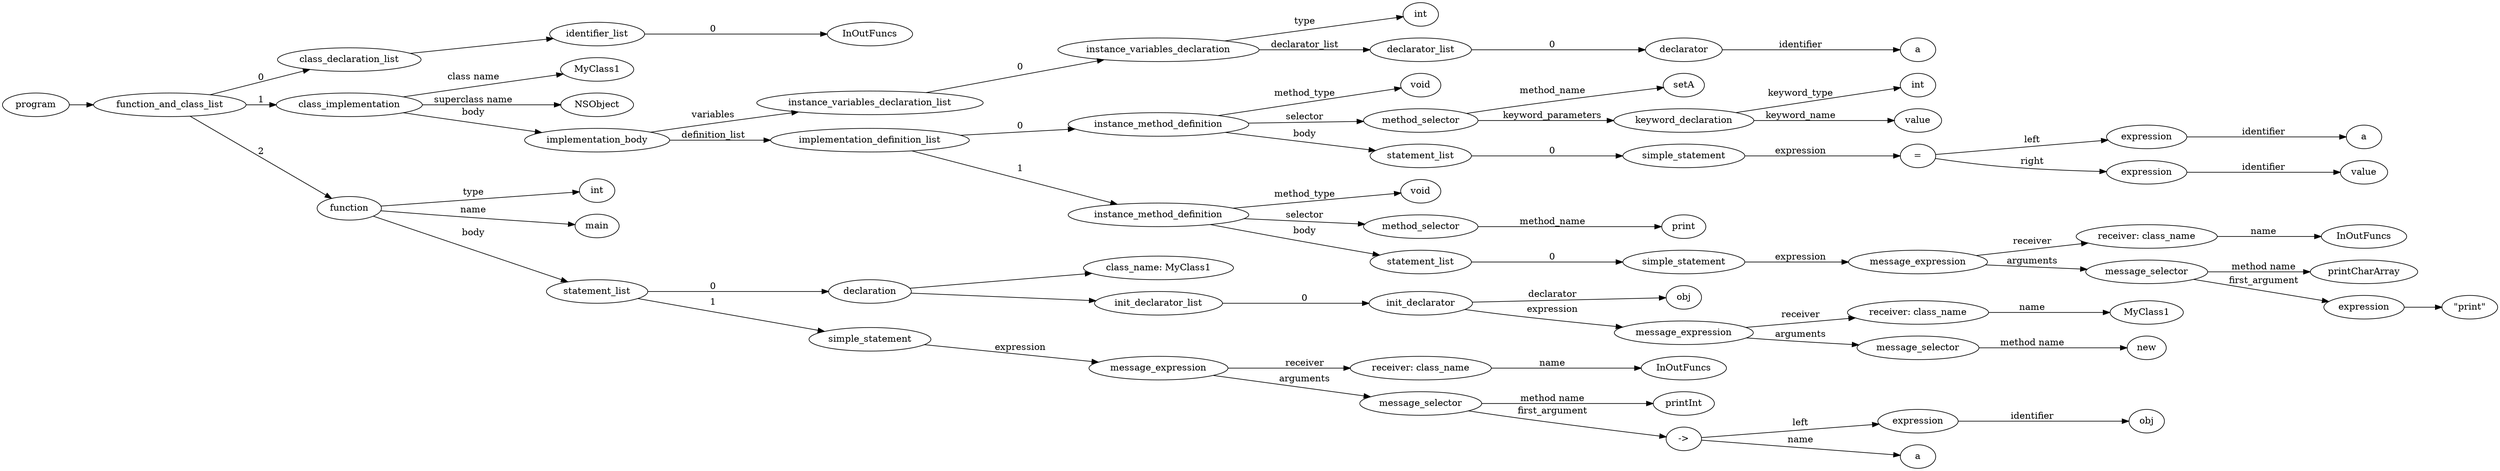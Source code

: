 digraph ObjectiveC { rankdir="LR";
47[label="program"];
47->2;
2[label="function_and_class_list"];
2->1[label="0"];
1[label="class_declaration_list"];
1->0;
0[label="identifier_list"];
0.0 [label="InOutFuncs"];
0->0.0 [label="0"];
2->30[label="1"];
30[label="class_implementation"];
30.1 [label="MyClass1"];
30->30.1 [label="class name"];
30.2 [label="NSObject"];
30->30.2 [label="superclass name"];
30->29[label="body"];
29[label="implementation_body"];
29->7[label="variables"];
7[label="instance_variables_declaration_list"];
7->6[label="0"];
6[label="instance_variables_declaration"];
6->3[label="type"];
3[label="int"];
6->5[label="declarator_list"];
5[label="declarator_list"];
5->4[label="0"];
4[label="declarator"];
4.1 [label="a"];
4->4.1[label="identifier"];
29->18[label="definition_list"];
18[label="implementation_definition_list"];
18->17[label="0"];
17[label="instance_method_definition"];
17->16[label="method_type"];
16[label="void"];
17->10[label="selector"];
10[label="method_selector"];
10->10.1 [label="method_name"];
10.1 [label="setA"];
10->9[label="keyword_parameters"];
9[label="keyword_declaration"];
9->8[label="keyword_type"];
8[label="int"];
9->9.2 [label="keyword_name"];
9.2 [label="value"];
17->15[label="body"];
15[label="statement_list"];
15->14[label="0"];
14[label="simple_statement"];
14->13[label="expression"];
13[label="expression"];
13[label="="];
13->11[label="left"];
11[label="expression"];
11->11.1 [label="identifier"];11.1[label="a"];
13->12[label="right"];
12[label="expression"];
12->12.1 [label="identifier"];12.1[label="value"];
18->28[label="1"];
28[label="instance_method_definition"];
28->27[label="method_type"];
27[label="void"];
28->19[label="selector"];
19[label="method_selector"];
19->19.1 [label="method_name"];
19.1 [label="print"];
28->26[label="body"];
26[label="statement_list"];
26->25[label="0"];
25[label="simple_statement"];
25->24[label="expression"];
24[label="expression"];
24[label="message_expression"];
24->20[label="receiver"];
20[label="receiver: class_name"];
20.1 [label="InOutFuncs"];
20->20.1 [label="name"];
24->23[label="arguments"];
23[label="message_selector"];
23.1 [label="printCharArray"];
23->23.1 [label="method name"]; 
23->22[label="first_argument"];
22[label="expression"];
22->21;
21[label=<"print">];
2->46[label="2"];
46[label="function"];
46->31[label="type"];
31[label="int"];
46->46.1 [label="name"];
46.1 [label="main"];
46->39[label="body"];
39[label="statement_list"];
39->38[label="0"];
38[label="declaration"];
38->37;
37[label="class_name: MyClass1"];
38->36;
36[label="init_declarator_list"];
36->35[label="0"];
35[label="init_declarator"];
35.1 [label="obj"];
35->35.1[label="declarator"];
35->34[label="expression"];
34[label="expression"];
34[label="message_expression"];
34->32[label="receiver"];
32[label="receiver: class_name"];
32.1 [label="MyClass1"];
32->32.1 [label="name"];
34->33[label="arguments"];
33[label="message_selector"];
33.1 [label="new"];
33->33.1 [label="method name"]; 
39->45[label="1"];
45[label="simple_statement"];
45->44[label="expression"];
44[label="expression"];
44[label="message_expression"];
44->40[label="receiver"];
40[label="receiver: class_name"];
40.1 [label="InOutFuncs"];
40->40.1 [label="name"];
44->43[label="arguments"];
43[label="message_selector"];
43.1 [label="printInt"];
43->43.1 [label="method name"]; 
43->42[label="first_argument"];
42[label="expression"];
42[label="->"];
42->41[label="left"];
41[label="expression"];
41->41.1 [label="identifier"];41.1[label="obj"];
42.1 [label="a"];
42->42.1 [label="name"];
}
